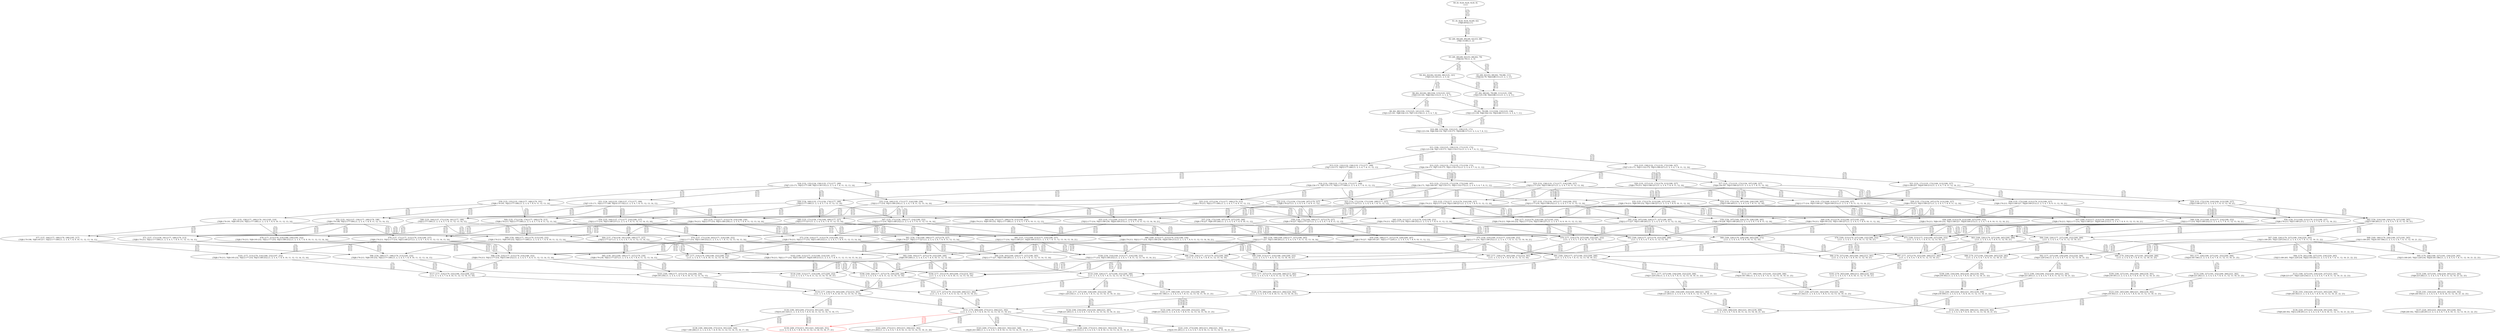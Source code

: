 digraph {
	S0[label="S0: [0, 0] [0, 0] [0, 0] [0, 0] \n{}{}"];
	S1[label="S1: [0, 0] [0, 0] [0, 0] [49, 62] \n{T0J0:49-62}{1}"];
	S2[label="S2: [49, 49] [49, 49] [49, 62] [53, 68] \n{T0J1:53-68}{1, 2}"];
	S3[label="S3: [49, 49] [49, 62] [53, 68] [62, 79] \n{T0J2:62-79}{1, 2, 3}"];
	S4[label="S4: [62, 62] [62, 62] [62, 68] [125, 141] \n{T0J3:125-141}{1, 2, 3, 4}"];
	S5[label="S5: [49, 62] [53, 68] [62, 79] [88, 111] \n{T0J2:62-79, T0J10:88-111}{1, 2, 3, 11}"];
	S6[label="S6: [62, 62] [62, 68] [104, 115] [125, 141] \n{T0J3:125-141, T0J6:104-115}{1, 2, 3, 4, 7}"];
	S7[label="S7: [62, 68] [62, 79] [88, 111] [125, 158] \n{T0J3:125-158, T0J10:88-111}{1, 2, 3, 4, 11}"];
	S8[label="S8: [62, 68] [104, 115] [125, 141] [135, 154] \n{T0J3:125-141, T0J6:104-115, T0J7:135-154}{1, 2, 3, 4, 7, 8}"];
	S9[label="S9: [62, 79] [88, 111] [104, 132] [125, 158] \n{T0J3:125-158, T0J6:104-132, T0J10:88-111}{1, 2, 3, 4, 7, 11}"];
	S10[label="S10: [88, 115] [104, 132] [125, 158] [135, 171] \n{T0J3:125-158, T0J6:104-132, T0J7:135-171, T0J10:88-117}{1, 2, 3, 4, 7, 8, 11}"];
	S11[label="S11: [104, 132] [125, 158] [132, 171] [135, 172] \n{T0J3:125-158, T0J7:135-171, T0J11:132-172}{1, 2, 3, 4, 7, 8, 11, 12}"];
	S12[label="S12: [125, 132] [132, 171] [135, 171] [156, 172] \n{T0J4:156-171, T0J7:135-171, T0J11:132-172}{1, 2, 3, 4, 5, 7, 8, 11, 12}"];
	S13[label="S13: [132, 132] [132, 158] [135, 171] [177, 189] \n{T0J7:135-171, T0J12:177-189}{1, 2, 3, 4, 7, 8, 11, 12, 13}"];
	S14[label="S14: [125, 158] [132, 171] [135, 172] [180, 227] \n{T0J7:135-171, T0J11:132-172, T0J15:180-227}{1, 2, 3, 4, 7, 8, 11, 12, 16}"];
	S15[label="S15: [132, 171] [135, 171] [156, 172] [169, 187] \n{T0J4:156-171, T0J5:169-187, T0J7:135-171, T0J11:132-172}{1, 2, 3, 4, 5, 6, 7, 8, 11, 12}"];
	S16[label="S16: [132, 158] [135, 171] [156, 171] [177, 189] \n{T0J4:156-171, T0J7:135-171, T0J12:177-189}{1, 2, 3, 4, 5, 7, 8, 11, 12, 13}"];
	S17[label="S17: [132, 171] [135, 172] [156, 197] [180, 227] \n{T0J4:156-197, T0J15:180-227}{1, 2, 3, 4, 5, 7, 8, 11, 12, 16}"];
	S18[label="S18: [132, 135] [134, 158] [135, 171] [177, 189] \n{T0J7:135-171, T0J12:177-189, T0J13:134-135}{1, 2, 3, 4, 7, 8, 11, 12, 13, 14}"];
	S19[label="S19: [132, 158] [135, 171] [177, 214] [180, 227] \n{T0J12:177-214, T0J15:180-227}{1, 2, 3, 4, 7, 8, 11, 12, 13, 16}"];
	S20[label="S20: [135, 157] [135, 172] [179, 213] [180, 227] \n{T0J8:179-213, T0J15:180-227}{1, 2, 3, 4, 7, 8, 9, 11, 12, 16}"];
	S21[label="S21: [132, 171] [135, 172] [169, 213] [180, 227] \n{T0J15:180-227, T0J20:169-213}{1, 2, 3, 4, 7, 8, 11, 12, 16, 21}"];
	S22[label="S22: [135, 171] [156, 172] [169, 187] [179, 227] \n{T0J8:179-227}{1, 2, 3, 4, 5, 6, 7, 8, 9, 11, 12}"];
	S23[label="S23: [135, 171] [156, 171] [169, 189] [177, 227] \n{T0J12:177-227}{1, 2, 3, 4, 5, 6, 7, 8, 11, 12, 13}"];
	S24[label="S24: [135, 172] [156, 197] [169, 226] [180, 265] \n{T0J15:180-265}{1, 2, 3, 4, 5, 6, 7, 8, 11, 12, 16}"];
	S25[label="S25: [135, 157] [156, 171] [177, 189] [179, 213] \n{T0J8:179-213, T0J12:177-189}{1, 2, 3, 4, 5, 7, 8, 9, 11, 12, 13}"];
	S26[label="S26: [134, 160] [135, 171] [156, 174] [177, 189] \n{T0J12:177-189}{1, 2, 3, 4, 5, 7, 8, 11, 12, 13, 14}"];
	S27[label="S27: [135, 172] [156, 197] [177, 214] [180, 252] \n{T0J12:177-214, T0J15:180-252}{1, 2, 3, 4, 5, 7, 8, 11, 12, 13, 16}"];
	S28[label="S28: [135, 172] [156, 197] [179, 213] [180, 227] \n{T0J8:179-213, T0J15:180-227}{1, 2, 3, 4, 5, 7, 8, 9, 11, 12, 16}"];
	S29[label="S29: [135, 172] [156, 210] [169, 213] [180, 227] \n{T0J15:180-227}{1, 2, 3, 4, 5, 7, 8, 11, 12, 16, 21}"];
	S30[label="S30: [135, 135] [135, 158] [177, 189] [179, 191] \n{T0J8:179-191, T0J12:177-189}{1, 2, 3, 4, 7, 8, 9, 11, 12, 13, 14}"];
	S31[label="S31: [134, 142] [135, 158] [137, 171] [177, 189] \n{T0J7:135-171, T0J12:177-189, T0J14:137-142}{1, 2, 3, 4, 7, 8, 11, 12, 13, 14, 15}"];
	S32[label="S32: [134, 160] [135, 171] [177, 214] [180, 230] \n{T0J12:177-214, T0J15:180-230}{1, 2, 3, 4, 7, 8, 11, 12, 13, 14, 16}"];
	S33[label="S33: [135, 172] [177, 213] [179, 214] [180, 227] \n{T0J8:179-213, T0J12:177-214, T0J15:180-227}{1, 2, 3, 4, 7, 8, 9, 11, 12, 13, 16}"];
	S34[label="S34: [135, 172] [169, 213] [177, 214] [180, 227] \n{T0J12:177-214, T0J15:180-227, T0J20:169-213}{1, 2, 3, 4, 7, 8, 11, 12, 13, 16, 21}"];
	S35[label="S35: [135, 172] [179, 213] [180, 227] [195, 232] \n{T0J8:179-213, T0J9:195-232, T0J15:180-227}{1, 2, 3, 4, 7, 8, 9, 10, 11, 12, 16}"];
	S36[label="S36: [135, 172] [169, 213] [179, 213] [180, 227] \n{T0J8:179-213, T0J15:180-227, T0J20:169-213}{1, 2, 3, 4, 7, 8, 9, 11, 12, 16, 21}"];
	S37[label="S37: [156, 172] [169, 187] [179, 227] [195, 246] \n{T0J8:179-227, T0J9:195-246}{1, 2, 3, 4, 5, 6, 7, 8, 9, 10, 11, 12}"];
	S38[label="S38: [156, 172] [169, 189] [177, 227] [179, 227] \n{T0J8:179-227, T0J12:177-227}{1, 2, 3, 4, 5, 6, 7, 8, 9, 11, 12, 13}"];
	S39[label="S39: [156, 197] [169, 226] [179, 228] [180, 265] \n{T0J8:179-228, T0J15:180-265}{1, 2, 3, 4, 5, 6, 7, 8, 9, 11, 12, 16}"];
	S40[label="S40: [135, 171] [156, 174] [169, 189] [177, 227] \n{T0J12:177-227}{1, 2, 3, 4, 5, 6, 7, 8, 11, 12, 13, 14}"];
	S41[label="S41: [156, 197] [169, 226] [177, 227] [180, 265] \n{T0J12:177-227, T0J15:180-265}{1, 2, 3, 4, 5, 6, 7, 8, 11, 12, 13, 16}"];
	S42[label="S42: [156, 210] [169, 226] [179, 227] [180, 265] \n{T0J15:180-265}{1, 2, 3, 4, 5, 6, 7, 8, 11, 12, 16, 21}"];
	S43[label="S43: [156, 171] [177, 189] [179, 213] [195, 232] \n{T0J8:179-213, T0J9:195-232, T0J12:177-189}{1, 2, 3, 4, 5, 7, 8, 9, 10, 11, 12, 13}"];
	S44[label="S44: [135, 171] [156, 174] [177, 189] [179, 213] \n{T0J8:179-213, T0J12:177-189}{1, 2, 3, 4, 5, 7, 8, 9, 11, 12, 13, 14}"];
	S45[label="S45: [156, 211] [177, 213] [179, 214] [180, 252] \n{T0J8:179-213, T0J12:177-214, T0J15:180-252}{1, 2, 3, 4, 5, 7, 8, 9, 11, 12, 13, 16}"];
	S46[label="S46: [135, 164] [137, 171] [156, 181] [177, 189] \n{T0J12:177-189}{1, 2, 3, 4, 5, 7, 8, 11, 12, 13, 14, 15}"];
	S47[label="S47: [135, 171] [156, 199] [177, 214] [180, 252] \n{T0J12:177-214, T0J15:180-252}{1, 2, 3, 4, 5, 7, 8, 11, 12, 13, 14, 16}"];
	S48[label="S48: [156, 211] [169, 213] [177, 214] [180, 252] \n{T0J12:177-214, T0J15:180-252}{1, 2, 3, 4, 5, 7, 8, 11, 12, 13, 16, 21}"];
	S49[label="S49: [156, 211] [179, 213] [180, 227] [195, 232] \n{T0J8:179-213, T0J9:195-232, T0J15:180-227}{1, 2, 3, 4, 5, 7, 8, 9, 10, 11, 12, 16}"];
	S50[label="S50: [156, 211] [169, 213] [179, 213] [180, 227] \n{T0J8:179-213, T0J15:180-227}{1, 2, 3, 4, 5, 7, 8, 9, 11, 12, 16, 21}"];
	S51[label="S51: [135, 158] [177, 189] [179, 191] [195, 210] \n{T0J8:179-191, T0J9:195-210, T0J12:177-189}{1, 2, 3, 4, 7, 8, 9, 10, 11, 12, 13, 14}"];
	S52[label="S52: [135, 142] [137, 158] [177, 189] [179, 198] \n{T0J8:179-198, T0J12:177-189}{1, 2, 3, 4, 7, 8, 9, 11, 12, 13, 14, 15}"];
	S53[label="S53: [135, 171] [177, 213] [179, 214] [180, 230] \n{T0J8:179-213, T0J12:177-214, T0J15:180-230}{1, 2, 3, 4, 7, 8, 9, 11, 12, 13, 14, 16}"];
	S54[label="S54: [135, 164] [137, 171] [177, 214] [180, 237] \n{T0J12:177-214, T0J15:180-237}{1, 2, 3, 4, 7, 8, 11, 12, 13, 14, 15, 16}"];
	S55[label="S55: [135, 171] [169, 213] [177, 214] [180, 230] \n{T0J12:177-214, T0J15:180-230, T0J20:169-213}{1, 2, 3, 4, 7, 8, 11, 12, 13, 14, 16, 21}"];
	S56[label="S56: [177, 213] [179, 214] [180, 227] [195, 232] \n{T0J8:179-213, T0J9:195-232, T0J12:177-214, T0J15:180-227}{1, 2, 3, 4, 7, 8, 9, 10, 11, 12, 13, 16}"];
	S57[label="S57: [169, 213] [177, 213] [179, 214] [180, 227] \n{T0J8:179-213, T0J12:177-214, T0J15:180-227, T0J20:169-213}{1, 2, 3, 4, 7, 8, 9, 11, 12, 13, 16, 21}"];
	S58[label="S58: [169, 213] [179, 213] [180, 227] [195, 232] \n{T0J8:179-213, T0J9:195-232, T0J15:180-227, T0J20:169-213}{1, 2, 3, 4, 7, 8, 9, 10, 11, 12, 16, 21}"];
	S59[label="S59: [169, 189] [177, 227] [179, 229] [200, 247] \n{T0J8:179-227, T0J9:195-247, T0J12:177-229}{1, 2, 3, 4, 5, 6, 7, 8, 9, 10, 11, 12, 13}"];
	S60[label="S60: [169, 226] [179, 228] [180, 265] [200, 272] \n{}{1, 2, 3, 4, 5, 6, 7, 8, 9, 10, 11, 12, 16}"];
	S61[label="S61: [156, 174] [169, 189] [177, 227] [179, 227] \n{T0J8:179-227, T0J12:177-227}{1, 2, 3, 4, 5, 6, 7, 8, 9, 11, 12, 13, 14}"];
	S62[label="S62: [169, 226] [177, 227] [179, 253] [200, 266] \n{}{1, 2, 3, 4, 5, 6, 7, 8, 9, 11, 12, 13, 16}"];
	S63[label="S63: [169, 226] [179, 227] [180, 265] [200, 266] \n{}{1, 2, 3, 4, 5, 6, 7, 8, 9, 11, 12, 16, 21}"];
	S64[label="S64: [137, 174] [156, 181] [169, 189] [177, 227] \n{T0J12:177-227}{1, 2, 3, 4, 5, 6, 7, 8, 11, 12, 13, 14, 15}"];
	S65[label="S65: [156, 199] [169, 226] [177, 227] [180, 265] \n{T0J12:177-227, T0J15:180-265}{1, 2, 3, 4, 5, 6, 7, 8, 11, 12, 13, 14, 16}"];
	S66[label="S66: [169, 226] [177, 227] [180, 252] [200, 266] \n{}{1, 2, 3, 4, 5, 6, 7, 8, 11, 12, 13, 16, 21}"];
	S67[label="S67: [169, 226] [179, 227] [180, 234] [220, 265] \n{T0J15:180-265, T0J21:220-234}{1, 2, 3, 4, 5, 6, 7, 8, 11, 12, 16, 21, 22}"];
	S68[label="S68: [169, 186] [179, 226] [180, 227] [181, 265] \n{T0J15:180-265, T0J24:181-186}{1, 2, 3, 4, 5, 6, 7, 8, 11, 12, 16, 21, 25}"];
	S69[label="S69: [156, 189] [177, 191] [179, 213] [195, 232] \n{T0J8:179-213, T0J9:195-232, T0J12:177-189}{1, 2, 3, 4, 5, 7, 8, 9, 10, 11, 12, 13, 14}"];
	S70[label="S70: [177, 214] [179, 227] [180, 232] [201, 252] \n{}{1, 2, 3, 4, 5, 7, 8, 9, 10, 11, 12, 13, 16}"];
	S71[label="S71: [137, 171] [156, 181] [177, 189] [179, 213] \n{T0J8:179-213, T0J12:177-189}{1, 2, 3, 4, 5, 7, 8, 9, 11, 12, 13, 14, 15}"];
	S72[label="S72: [156, 210] [177, 213] [179, 214] [180, 252] \n{T0J8:179-213, T0J12:177-214, T0J15:180-252}{1, 2, 3, 4, 5, 7, 8, 9, 11, 12, 13, 14, 16}"];
	S73[label="S73: [169, 213] [177, 214] [180, 227] [200, 252] \n{}{1, 2, 3, 4, 5, 7, 8, 9, 11, 12, 13, 16, 21}"];
	S74[label="S74: [137, 171] [156, 203] [177, 214] [180, 252] \n{T0J12:177-214, T0J15:180-252}{1, 2, 3, 4, 5, 7, 8, 11, 12, 13, 14, 15, 16}"];
	S75[label="S75: [156, 210] [169, 213] [177, 214] [180, 252] \n{T0J12:177-214, T0J15:180-252}{1, 2, 3, 4, 5, 7, 8, 11, 12, 13, 14, 16, 21}"];
	S76[label="S76: [169, 213] [179, 227] [180, 232] [200, 252] \n{}{1, 2, 3, 4, 5, 7, 8, 9, 10, 11, 12, 16, 21}"];
	S77[label="S77: [137, 164] [177, 189] [179, 198] [195, 217] \n{T0J8:179-198, T0J9:195-217, T0J12:177-189}{1, 2, 3, 4, 7, 8, 9, 10, 11, 12, 13, 14, 15}"];
	S78[label="S78: [177, 213] [179, 214] [180, 230] [195, 252] \n{T0J8:179-213, T0J9:195-232, T0J12:177-214, T0J15:180-252}{1, 2, 3, 4, 7, 8, 9, 10, 11, 12, 13, 14, 16}"];
	S79[label="S79: [137, 171] [177, 213] [179, 214] [180, 237] \n{T0J8:179-213, T0J12:177-214, T0J15:180-237}{1, 2, 3, 4, 7, 8, 9, 11, 12, 13, 14, 15, 16}"];
	S80[label="S80: [169, 213] [177, 213] [179, 214] [180, 230] \n{T0J8:179-213, T0J12:177-214, T0J15:180-230, T0J20:169-213}{1, 2, 3, 4, 7, 8, 9, 11, 12, 13, 14, 16, 21}"];
	S81[label="S81: [137, 171] [169, 213] [177, 214] [180, 237] \n{T0J12:177-214, T0J15:180-237, T0J20:169-213}{1, 2, 3, 4, 7, 8, 11, 12, 13, 14, 15, 16, 21}"];
	S82[label="S82: [169, 192] [177, 227] [179, 232] [200, 249] \n{T0J9:195-249}{1, 2, 3, 4, 5, 6, 7, 8, 9, 10, 11, 12, 13, 14}"];
	S83[label="S83: [177, 228] [179, 265] [200, 272] [214, 301] \n{}{1, 2, 3, 4, 5, 6, 7, 8, 9, 10, 11, 12, 13, 16}"];
	S84[label="S84: [179, 227] [180, 265] [200, 266] [213, 301] \n{}{1, 2, 3, 4, 5, 6, 7, 8, 9, 10, 11, 12, 16, 21}"];
	S85[label="S85: [156, 181] [169, 189] [177, 227] [179, 230] \n{T0J8:179-230, T0J12:177-227}{1, 2, 3, 4, 5, 6, 7, 8, 9, 11, 12, 13, 14, 15}"];
	S86[label="S86: [169, 226] [177, 227] [179, 255] [200, 266] \n{}{1, 2, 3, 4, 5, 6, 7, 8, 9, 11, 12, 13, 14, 16}"];
	S87[label="S87: [177, 227] [179, 252] [200, 266] [213, 282] \n{}{1, 2, 3, 4, 5, 6, 7, 8, 9, 11, 12, 13, 16, 21}"];
	S88[label="S88: [179, 227] [180, 234] [200, 265] [220, 282] \n{}{1, 2, 3, 4, 5, 6, 7, 8, 9, 11, 12, 16, 21, 22}"];
	S89[label="S89: [179, 226] [180, 227] [181, 265] [200, 266] \n{}{1, 2, 3, 4, 5, 6, 7, 8, 9, 11, 12, 16, 21, 25}"];
	S90[label="S90: [156, 203] [169, 226] [177, 227] [180, 265] \n{T0J12:177-227, T0J15:180-265}{1, 2, 3, 4, 5, 6, 7, 8, 11, 12, 13, 14, 15, 16}"];
	S91[label="S91: [169, 226] [177, 227] [180, 252] [200, 266] \n{}{1, 2, 3, 4, 5, 6, 7, 8, 11, 12, 13, 14, 16, 21}"];
	S92[label="S92: [177, 227] [180, 234] [200, 252] [220, 266] \n{T0J21:220-234}{1, 2, 3, 4, 5, 6, 7, 8, 11, 12, 13, 16, 21, 22}"];
	S93[label="S93: [177, 226] [180, 227] [181, 252] [200, 266] \n{T0J24:181-186}{1, 2, 3, 4, 5, 6, 7, 8, 11, 12, 13, 16, 21, 25}"];
	S94[label="S94: [179, 201] [180, 227] [193, 234] [220, 265] \n{T0J15:180-265, T0J21:220-234, T0J22:193-201}{1, 2, 3, 4, 5, 6, 7, 8, 11, 12, 16, 21, 22, 23}"];
	S95[label="S95: [179, 226] [180, 227] [181, 234] [220, 265] \n{T0J15:180-265, T0J21:220-234, T0J24:181-186}{1, 2, 3, 4, 5, 6, 7, 8, 11, 12, 16, 21, 22, 25}"];
	S96[label="S96: [156, 189] [177, 198] [179, 213] [195, 232] \n{T0J8:179-213, T0J9:195-232, T0J12:177-189}{1, 2, 3, 4, 5, 7, 8, 9, 10, 11, 12, 13, 14, 15}"];
	S97[label="S97: [177, 214] [179, 230] [180, 252] [208, 252] \n{}{1, 2, 3, 4, 5, 7, 8, 9, 10, 11, 12, 13, 14, 16}"];
	S98[label="S98: [156, 210] [177, 213] [179, 214] [180, 252] \n{T0J8:179-213, T0J12:177-214, T0J15:180-252}{1, 2, 3, 4, 5, 7, 8, 9, 11, 12, 13, 14, 15, 16}"];
	S99[label="S99: [169, 213] [177, 214] [180, 230] [200, 252] \n{}{1, 2, 3, 4, 5, 7, 8, 9, 11, 12, 13, 14, 16, 21}"];
	S100[label="S100: [156, 210] [169, 213] [177, 214] [180, 252] \n{T0J12:177-214, T0J15:180-252}{1, 2, 3, 4, 5, 7, 8, 11, 12, 13, 14, 15, 16, 21}"];
	S101[label="S101: [177, 213] [179, 214] [180, 232] [197, 252] \n{T0J8:179-213, T0J9:195-232, T0J12:177-214, T0J15:180-252}{1, 2, 3, 4, 7, 8, 9, 10, 11, 12, 13, 14, 15, 16}"];
	S102[label="S102: [169, 213] [177, 213] [180, 214] [181, 237] \n{T0J8:179-213, T0J12:177-214, T0J15:180-237, T0J20:169-213}{1, 2, 3, 4, 7, 8, 9, 11, 12, 13, 14, 15, 16, 21}"];
	S103[label="S103: [169, 199] [177, 227] [179, 232] [200, 256] \n{T0J9:195-256}{1, 2, 3, 4, 5, 6, 7, 8, 9, 10, 11, 12, 13, 14, 15}"];
	S104[label="S104: [177, 231] [179, 265] [200, 272] [214, 301] \n{}{1, 2, 3, 4, 5, 6, 7, 8, 9, 10, 11, 12, 13, 14, 16}"];
	S105[label="S105: [179, 265] [200, 266] [213, 284] [224, 302] \n{}{1, 2, 3, 4, 5, 6, 7, 8, 9, 10, 11, 12, 13, 16, 21}"];
	S106[label="S106: [169, 226] [177, 227] [179, 259] [200, 266] \n{}{1, 2, 3, 4, 5, 6, 7, 8, 9, 11, 12, 13, 14, 15, 16}"];
	S107[label="S107: [177, 227] [179, 252] [200, 266] [213, 282] \n{}{1, 2, 3, 4, 5, 6, 7, 8, 9, 11, 12, 13, 14, 16, 21}"];
	S108[label="S108: [180, 234] [200, 265] [220, 282] [239, 302] \n{T0J9:239-302}{1, 2, 3, 4, 5, 6, 7, 8, 9, 10, 11, 12, 16, 21, 22}"];
	S109[label="S109: [180, 227] [181, 265] [200, 266] [239, 301] \n{T0J9:239-301}{1, 2, 3, 4, 5, 6, 7, 8, 9, 10, 11, 12, 16, 21, 25}"];
	S110[label="S110: [169, 226] [177, 227] [180, 252] [200, 266] \n{}{1, 2, 3, 4, 5, 6, 7, 8, 11, 12, 13, 14, 15, 16, 21}"];
	S111[label="S111: [177, 227] [180, 234] [200, 252] [220, 266] \n{T0J21:220-234}{1, 2, 3, 4, 5, 6, 7, 8, 11, 12, 13, 14, 16, 21, 22}"];
	S112[label="S112: [177, 186] [180, 227] [181, 252] [200, 266] \n{T0J24:181-186}{1, 2, 3, 4, 5, 6, 7, 8, 11, 12, 13, 14, 16, 21, 25}"];
	S113[label="S113: [180, 234] [200, 252] [220, 266] [221, 283] \n{T0J8:221-283}{1, 2, 3, 4, 5, 6, 7, 8, 9, 11, 12, 13, 16, 21, 22}"];
	S114[label="S114: [180, 227] [181, 252] [200, 266] [221, 282] \n{T0J8:221-282}{1, 2, 3, 4, 5, 6, 7, 8, 9, 11, 12, 13, 16, 21, 25}"];
	S115[label="S115: [180, 227] [193, 234] [220, 257] [223, 265] \n{T0J8:223-257, T0J21:220-234}{1, 2, 3, 4, 5, 6, 7, 8, 9, 11, 12, 16, 21, 22, 23}"];
	S116[label="S116: [180, 227] [181, 234] [220, 265] [223, 282] \n{T0J8:223-282}{1, 2, 3, 4, 5, 6, 7, 8, 9, 11, 12, 16, 21, 22, 25}"];
	S117[label="S117: [177, 214] [179, 232] [180, 252] [208, 252] \n{}{1, 2, 3, 4, 5, 7, 8, 9, 10, 11, 12, 13, 14, 15, 16}"];
	S118[label="S118: [169, 213] [177, 214] [180, 237] [200, 252] \n{}{1, 2, 3, 4, 5, 7, 8, 9, 11, 12, 13, 14, 15, 16, 21}"];
	S119[label="S119: [177, 238] [179, 265] [200, 272] [214, 301] \n{}{1, 2, 3, 4, 5, 6, 7, 8, 9, 10, 11, 12, 13, 14, 15, 16}"];
	S120[label="S120: [179, 266] [200, 268] [213, 284] [224, 302] \n{}{1, 2, 3, 4, 5, 6, 7, 8, 9, 10, 11, 12, 13, 14, 16, 21}"];
	S121[label="S121: [177, 227] [179, 252] [200, 266] [213, 282] \n{}{1, 2, 3, 4, 5, 6, 7, 8, 9, 11, 12, 13, 14, 15, 16, 21}"];
	S122[label="S122: [200, 265] [220, 282] [221, 291] [239, 309] \n{T0J9:239-309}{1, 2, 3, 4, 5, 6, 7, 8, 9, 10, 11, 12, 13, 16, 21, 22}"];
	S123[label="S123: [181, 265] [200, 266] [221, 284] [239, 302] \n{T0J9:239-302}{1, 2, 3, 4, 5, 6, 7, 8, 9, 10, 11, 12, 13, 16, 21, 25}"];
	S124[label="S124: [177, 227] [180, 234] [200, 252] [220, 266] \n{T0J21:220-234}{1, 2, 3, 4, 5, 6, 7, 8, 11, 12, 13, 14, 15, 16, 21, 22}"];
	S125[label="S125: [177, 186] [180, 227] [181, 252] [200, 266] \n{T0J24:181-186}{1, 2, 3, 4, 5, 6, 7, 8, 11, 12, 13, 14, 15, 16, 21, 25}"];
	S126[label="S126: [180, 234] [200, 252] [220, 266] [221, 283] \n{T0J8:221-283}{1, 2, 3, 4, 5, 6, 7, 8, 9, 11, 12, 13, 14, 16, 21, 22}"];
	S127[label="S127: [180, 227] [181, 242] [200, 252] [221, 266] \n{T0J8:221-242}{1, 2, 3, 4, 5, 6, 7, 8, 9, 11, 12, 13, 14, 16, 21, 25}"];
	S128[label="S128: [193, 234] [220, 257] [223, 265] [240, 302] \n{T0J9:240-302}{1, 2, 3, 4, 5, 6, 7, 8, 9, 10, 11, 12, 16, 21, 22, 23}"];
	S129[label="S129: [181, 234] [220, 265] [223, 282] [240, 302] \n{T0J9:240-302}{1, 2, 3, 4, 5, 6, 7, 8, 9, 10, 11, 12, 16, 21, 22, 25}"];
	S130[label="S130: [180, 265] [200, 272] [214, 301] [245, 320] \n{T0J16:245-320}{1, 2, 3, 4, 5, 6, 7, 8, 9, 10, 11, 12, 13, 14, 15, 16, 17}"];
	S131[label="S131: [179, 268] [200, 273] [213, 294] [221, 302] \n{}{1, 2, 3, 4, 5, 6, 7, 8, 9, 10, 11, 12, 13, 14, 15, 16, 21}"];
	S132[label="S132: [200, 268] [220, 282] [221, 291] [239, 309] \n{}{1, 2, 3, 4, 5, 6, 7, 8, 9, 10, 11, 12, 13, 14, 16, 21, 22}"];
	S133[label="S133: [181, 266] [200, 268] [221, 284] [239, 302] \n{}{1, 2, 3, 4, 5, 6, 7, 8, 9, 10, 11, 12, 13, 14, 16, 21, 25}"];
	S134[label="S134: [180, 234] [200, 252] [220, 266] [221, 283] \n{T0J8:221-283}{1, 2, 3, 4, 5, 6, 7, 8, 9, 11, 12, 13, 14, 15, 16, 21, 22}"];
	S135[label="S135: [180, 227] [181, 242] [200, 252] [221, 266] \n{T0J8:221-242}{1, 2, 3, 4, 5, 6, 7, 8, 9, 11, 12, 13, 14, 15, 16, 21, 25}"];
	S136[label="S136: [220, 257] [223, 265] [238, 291] [240, 302] \n{T0J9:240-302, T0J12:238-291}{1, 2, 3, 4, 5, 6, 7, 8, 9, 10, 11, 12, 13, 16, 21, 22, 23}"];
	S137[label="S137: [220, 265] [223, 282] [226, 291] [240, 302] \n{T0J9:240-302, T0J12:226-291}{1, 2, 3, 4, 5, 6, 7, 8, 9, 10, 11, 12, 13, 16, 21, 22, 25}"];
	S138[label="S138: [180, 266] [200, 272] [214, 301] [245, 320] \n{T0J17:180-266}{1, 2, 3, 4, 5, 6, 7, 8, 9, 10, 11, 12, 13, 14, 15, 16, 17, 18}"];
	S139[label="S139: [200, 273] [213, 301] [221, 320] [245, 351] \n{}{1, 2, 3, 4, 5, 6, 7, 8, 9, 10, 11, 12, 13, 14, 15, 16, 17, 21}"];
	S140[label="S140: [200, 273] [213, 294] [221, 302] [230, 333] \n{T0J21:230-333}{1, 2, 3, 4, 5, 6, 7, 8, 9, 10, 11, 12, 13, 14, 15, 16, 21, 22}"];
	S141[label="S141: [191, 273] [200, 285] [213, 294] [221, 302] \n{T0J24:191-285}{1, 2, 3, 4, 5, 6, 7, 8, 9, 10, 11, 12, 13, 14, 15, 16, 21, 25}"];
	S142[label="S142: [200, 273] [213, 293] [215, 294] [221, 302] \n{T0J25:215-293}{1, 2, 3, 4, 5, 6, 7, 8, 9, 10, 11, 12, 13, 14, 15, 16, 21, 26}"];
	S143[label="S143: [200, 273] [213, 294] [221, 302] [243, 348] \n{T0J26:243-348}{1, 2, 3, 4, 5, 6, 7, 8, 9, 10, 11, 12, 13, 14, 15, 16, 21, 27}"];
	S0 -> S1[label="T0 J0\nDL=350\nES=0\nLS=0\nEF=49\nLF=62",fontsize=8];
	S1 -> S2[label="T0 J1\nDL=350\nES=49\nLS=62\nEF=53\nLF=68",fontsize=8];
	S2 -> S3[label="T0 J2\nDL=350\nES=49\nLS=62\nEF=62\nLF=79",fontsize=8];
	S3 -> S4[label="T0 J3\nDL=350\nES=62\nLS=62\nEF=125\nLF=141",fontsize=8];
	S3 -> S5[label="T0 J10\nDL=350\nES=49\nLS=62\nEF=88\nLF=111",fontsize=8];
	S4 -> S6[label="T0 J6\nDL=350\nES=62\nLS=62\nEF=104\nLF=115",fontsize=8];
	S4 -> S7[label="T0 J10\nDL=350\nES=62\nLS=62\nEF=101\nLF=111",fontsize=8];
	S5 -> S7[label="T0 J3\nDL=350\nES=62\nLS=79\nEF=125\nLF=158",fontsize=8];
	S6 -> S8[label="T0 J7\nDL=350\nES=62\nLS=62\nEF=135\nLF=154",fontsize=8];
	S6 -> S9[label="T0 J10\nDL=350\nES=62\nLS=62\nEF=101\nLF=111",fontsize=8];
	S7 -> S9[label="T0 J6\nDL=350\nES=62\nLS=79\nEF=104\nLF=132",fontsize=8];
	S8 -> S10[label="T0 J10\nDL=350\nES=62\nLS=68\nEF=101\nLF=117",fontsize=8];
	S9 -> S10[label="T0 J7\nDL=350\nES=62\nLS=79\nEF=135\nLF=171",fontsize=8];
	S10 -> S11[label="T0 J11\nDL=350\nES=88\nLS=117\nEF=132\nLF=172",fontsize=8];
	S11 -> S12[label="T0 J4\nDL=350\nES=125\nLS=132\nEF=156\nLF=171",fontsize=8];
	S11 -> S13[label="T0 J12\nDL=350\nES=132\nLS=132\nEF=177\nLF=189",fontsize=8];
	S11 -> S14[label="T0 J15\nDL=350\nES=104\nLS=132\nEF=180\nLF=227",fontsize=8];
	S12 -> S15[label="T0 J5\nDL=350\nES=125\nLS=132\nEF=169\nLF=187",fontsize=8];
	S12 -> S16[label="T0 J12\nDL=350\nES=132\nLS=132\nEF=177\nLF=189",fontsize=8];
	S12 -> S17[label="T0 J15\nDL=350\nES=125\nLS=132\nEF=201\nLF=227",fontsize=8];
	S13 -> S16[label="T0 J4\nDL=350\nES=132\nLS=132\nEF=163\nLF=171",fontsize=8];
	S13 -> S18[label="T0 J13\nDL=350\nES=132\nLS=132\nEF=134\nLF=135",fontsize=8];
	S13 -> S19[label="T0 J15\nDL=350\nES=132\nLS=132\nEF=208\nLF=227",fontsize=8];
	S14 -> S17[label="T0 J4\nDL=350\nES=125\nLS=158\nEF=156\nLF=197",fontsize=8];
	S14 -> S20[label="T0 J8\nDL=350\nES=135\nLS=157\nEF=179\nLF=213",fontsize=8];
	S14 -> S19[label="T0 J12\nDL=350\nES=132\nLS=157\nEF=177\nLF=214",fontsize=8];
	S14 -> S21[label="T0 J20\nDL=350\nES=125\nLS=157\nEF=169\nLF=213",fontsize=8];
	S15 -> S22[label="T0 J8\nDL=350\nES=135\nLS=171\nEF=179\nLF=227",fontsize=8];
	S15 -> S23[label="T0 J12\nDL=350\nES=132\nLS=170\nEF=177\nLF=227",fontsize=8];
	S15 -> S24[label="T0 J15\nDL=350\nES=132\nLS=170\nEF=208\nLF=265",fontsize=8];
	S16 -> S23[label="T0 J5\nDL=350\nES=132\nLS=158\nEF=176\nLF=213",fontsize=8];
	S16 -> S25[label="T0 J8\nDL=350\nES=135\nLS=157\nEF=179\nLF=213",fontsize=8];
	S16 -> S26[label="T0 J13\nDL=350\nES=132\nLS=157\nEF=134\nLF=160",fontsize=8];
	S16 -> S27[label="T0 J15\nDL=350\nES=132\nLS=157\nEF=208\nLF=252",fontsize=8];
	S17 -> S24[label="T0 J5\nDL=350\nES=132\nLS=171\nEF=176\nLF=226",fontsize=8];
	S17 -> S28[label="T0 J8\nDL=350\nES=135\nLS=157\nEF=179\nLF=213",fontsize=8];
	S17 -> S27[label="T0 J12\nDL=350\nES=132\nLS=157\nEF=177\nLF=214",fontsize=8];
	S17 -> S29[label="T0 J20\nDL=350\nES=132\nLS=157\nEF=176\nLF=213",fontsize=8];
	S18 -> S26[label="T0 J4\nDL=350\nES=132\nLS=135\nEF=163\nLF=174",fontsize=8];
	S18 -> S30[label="T0 J8\nDL=350\nES=135\nLS=135\nEF=179\nLF=191",fontsize=8];
	S18 -> S31[label="T0 J14\nDL=350\nES=132\nLS=135\nEF=137\nLF=142",fontsize=8];
	S18 -> S32[label="T0 J15\nDL=350\nES=132\nLS=135\nEF=208\nLF=230",fontsize=8];
	S19 -> S27[label="T0 J4\nDL=350\nES=132\nLS=158\nEF=163\nLF=197",fontsize=8];
	S19 -> S33[label="T0 J8\nDL=350\nES=135\nLS=157\nEF=179\nLF=213",fontsize=8];
	S19 -> S32[label="T0 J13\nDL=350\nES=132\nLS=157\nEF=134\nLF=160",fontsize=8];
	S19 -> S34[label="T0 J20\nDL=350\nES=132\nLS=157\nEF=176\nLF=213",fontsize=8];
	S20 -> S28[label="T0 J4\nDL=350\nES=135\nLS=157\nEF=166\nLF=196",fontsize=8];
	S20 -> S35[label="T0 J9\nDL=350\nES=135\nLS=157\nEF=195\nLF=232",fontsize=8];
	S20 -> S33[label="T0 J12\nDL=350\nES=135\nLS=157\nEF=180\nLF=214",fontsize=8];
	S20 -> S36[label="T0 J20\nDL=350\nES=135\nLS=157\nEF=179\nLF=213",fontsize=8];
	S21 -> S29[label="T0 J4\nDL=350\nES=132\nLS=171\nEF=163\nLF=210",fontsize=8];
	S21 -> S36[label="T0 J8\nDL=350\nES=135\nLS=157\nEF=179\nLF=213",fontsize=8];
	S21 -> S34[label="T0 J12\nDL=350\nES=132\nLS=157\nEF=177\nLF=214",fontsize=8];
	S22 -> S37[label="T0 J9\nDL=350\nES=135\nLS=171\nEF=195\nLF=246",fontsize=8];
	S22 -> S38[label="T0 J12\nDL=350\nES=135\nLS=170\nEF=180\nLF=227",fontsize=8];
	S22 -> S39[label="T0 J15\nDL=350\nES=135\nLS=170\nEF=211\nLF=265",fontsize=8];
	S23 -> S38[label="T0 J8\nDL=350\nES=135\nLS=171\nEF=179\nLF=227",fontsize=8];
	S23 -> S40[label="T0 J13\nDL=350\nES=135\nLS=170\nEF=137\nLF=173",fontsize=8];
	S23 -> S41[label="T0 J15\nDL=350\nES=135\nLS=170\nEF=211\nLF=265",fontsize=8];
	S24 -> S39[label="T0 J8\nDL=350\nES=135\nLS=172\nEF=179\nLF=228",fontsize=8];
	S24 -> S41[label="T0 J12\nDL=350\nES=135\nLS=170\nEF=180\nLF=227",fontsize=8];
	S24 -> S42[label="T0 J20\nDL=350\nES=135\nLS=170\nEF=179\nLF=226",fontsize=8];
	S25 -> S38[label="T0 J5\nDL=350\nES=135\nLS=157\nEF=179\nLF=212",fontsize=8];
	S25 -> S43[label="T0 J9\nDL=350\nES=135\nLS=157\nEF=195\nLF=232",fontsize=8];
	S25 -> S44[label="T0 J13\nDL=350\nES=135\nLS=157\nEF=137\nLF=160",fontsize=8];
	S25 -> S45[label="T0 J15\nDL=350\nES=135\nLS=157\nEF=211\nLF=252",fontsize=8];
	S26 -> S40[label="T0 J5\nDL=350\nES=134\nLS=160\nEF=178\nLF=215",fontsize=8];
	S26 -> S44[label="T0 J8\nDL=350\nES=135\nLS=157\nEF=179\nLF=213",fontsize=8];
	S26 -> S46[label="T0 J14\nDL=350\nES=134\nLS=157\nEF=139\nLF=164",fontsize=8];
	S26 -> S47[label="T0 J15\nDL=350\nES=134\nLS=157\nEF=210\nLF=252",fontsize=8];
	S27 -> S41[label="T0 J5\nDL=350\nES=135\nLS=172\nEF=179\nLF=227",fontsize=8];
	S27 -> S45[label="T0 J8\nDL=350\nES=135\nLS=157\nEF=179\nLF=213",fontsize=8];
	S27 -> S47[label="T0 J13\nDL=350\nES=135\nLS=157\nEF=137\nLF=160",fontsize=8];
	S27 -> S48[label="T0 J20\nDL=350\nES=135\nLS=157\nEF=179\nLF=213",fontsize=8];
	S28 -> S39[label="T0 J5\nDL=350\nES=135\nLS=172\nEF=179\nLF=227",fontsize=8];
	S28 -> S49[label="T0 J9\nDL=350\nES=135\nLS=157\nEF=195\nLF=232",fontsize=8];
	S28 -> S45[label="T0 J12\nDL=350\nES=135\nLS=157\nEF=180\nLF=214",fontsize=8];
	S28 -> S50[label="T0 J20\nDL=350\nES=135\nLS=157\nEF=179\nLF=213",fontsize=8];
	S29 -> S42[label="T0 J5\nDL=350\nES=135\nLS=172\nEF=179\nLF=227",fontsize=8];
	S29 -> S50[label="T0 J8\nDL=350\nES=135\nLS=157\nEF=179\nLF=213",fontsize=8];
	S29 -> S48[label="T0 J12\nDL=350\nES=135\nLS=157\nEF=180\nLF=214",fontsize=8];
	S30 -> S44[label="T0 J4\nDL=350\nES=135\nLS=135\nEF=166\nLF=174",fontsize=8];
	S30 -> S51[label="T0 J9\nDL=350\nES=135\nLS=135\nEF=195\nLF=210",fontsize=8];
	S30 -> S52[label="T0 J14\nDL=350\nES=135\nLS=135\nEF=140\nLF=142",fontsize=8];
	S30 -> S53[label="T0 J15\nDL=350\nES=135\nLS=135\nEF=211\nLF=230",fontsize=8];
	S31 -> S46[label="T0 J4\nDL=350\nES=134\nLS=142\nEF=165\nLF=181",fontsize=8];
	S31 -> S52[label="T0 J8\nDL=350\nES=135\nLS=142\nEF=179\nLF=198",fontsize=8];
	S31 -> S54[label="T0 J15\nDL=350\nES=134\nLS=142\nEF=210\nLF=237",fontsize=8];
	S32 -> S47[label="T0 J4\nDL=350\nES=134\nLS=160\nEF=165\nLF=199",fontsize=8];
	S32 -> S53[label="T0 J8\nDL=350\nES=135\nLS=157\nEF=179\nLF=213",fontsize=8];
	S32 -> S54[label="T0 J14\nDL=350\nES=134\nLS=157\nEF=139\nLF=164",fontsize=8];
	S32 -> S55[label="T0 J20\nDL=350\nES=134\nLS=157\nEF=178\nLF=213",fontsize=8];
	S33 -> S45[label="T0 J4\nDL=350\nES=135\nLS=172\nEF=166\nLF=211",fontsize=8];
	S33 -> S56[label="T0 J9\nDL=350\nES=135\nLS=157\nEF=195\nLF=232",fontsize=8];
	S33 -> S53[label="T0 J13\nDL=350\nES=135\nLS=157\nEF=137\nLF=160",fontsize=8];
	S33 -> S57[label="T0 J20\nDL=350\nES=135\nLS=157\nEF=179\nLF=213",fontsize=8];
	S34 -> S48[label="T0 J4\nDL=350\nES=135\nLS=172\nEF=166\nLF=211",fontsize=8];
	S34 -> S57[label="T0 J8\nDL=350\nES=135\nLS=157\nEF=179\nLF=213",fontsize=8];
	S34 -> S55[label="T0 J13\nDL=350\nES=135\nLS=157\nEF=137\nLF=160",fontsize=8];
	S35 -> S49[label="T0 J4\nDL=350\nES=135\nLS=172\nEF=166\nLF=211",fontsize=8];
	S35 -> S56[label="T0 J12\nDL=350\nES=135\nLS=157\nEF=180\nLF=214",fontsize=8];
	S35 -> S58[label="T0 J20\nDL=350\nES=135\nLS=157\nEF=179\nLF=213",fontsize=8];
	S36 -> S50[label="T0 J4\nDL=350\nES=135\nLS=172\nEF=166\nLF=211",fontsize=8];
	S36 -> S58[label="T0 J9\nDL=350\nES=135\nLS=157\nEF=195\nLF=232",fontsize=8];
	S36 -> S57[label="T0 J12\nDL=350\nES=135\nLS=157\nEF=180\nLF=214",fontsize=8];
	S37 -> S59[label="T0 J12\nDL=350\nES=156\nLS=172\nEF=201\nLF=229",fontsize=8];
	S37 -> S60[label="T0 J15\nDL=350\nES=156\nLS=171\nEF=232\nLF=266",fontsize=8];
	S38 -> S59[label="T0 J9\nDL=350\nES=156\nLS=172\nEF=216\nLF=247",fontsize=8];
	S38 -> S61[label="T0 J13\nDL=350\nES=156\nLS=170\nEF=158\nLF=173",fontsize=8];
	S38 -> S62[label="T0 J15\nDL=350\nES=156\nLS=170\nEF=232\nLF=265",fontsize=8];
	S39 -> S60[label="T0 J9\nDL=350\nES=156\nLS=197\nEF=216\nLF=272",fontsize=8];
	S39 -> S62[label="T0 J12\nDL=350\nES=156\nLS=170\nEF=201\nLF=227",fontsize=8];
	S39 -> S63[label="T0 J20\nDL=350\nES=156\nLS=170\nEF=200\nLF=226",fontsize=8];
	S40 -> S61[label="T0 J8\nDL=350\nES=135\nLS=171\nEF=179\nLF=227",fontsize=8];
	S40 -> S64[label="T0 J14\nDL=350\nES=135\nLS=170\nEF=140\nLF=177",fontsize=8];
	S40 -> S65[label="T0 J15\nDL=350\nES=135\nLS=170\nEF=211\nLF=265",fontsize=8];
	S41 -> S62[label="T0 J8\nDL=350\nES=156\nLS=197\nEF=200\nLF=253",fontsize=8];
	S41 -> S65[label="T0 J13\nDL=350\nES=156\nLS=170\nEF=158\nLF=173",fontsize=8];
	S41 -> S66[label="T0 J20\nDL=350\nES=156\nLS=170\nEF=200\nLF=226",fontsize=8];
	S42 -> S63[label="T0 J8\nDL=350\nES=156\nLS=210\nEF=200\nLF=266",fontsize=8];
	S42 -> S66[label="T0 J12\nDL=350\nES=156\nLS=170\nEF=201\nLF=227",fontsize=8];
	S42 -> S67[label="T0 J21\nDL=350\nES=169\nLS=170\nEF=220\nLF=234",fontsize=8];
	S42 -> S68[label="T0 J24\nDL=350\nES=169\nLS=170\nEF=181\nLF=186",fontsize=8];
	S43 -> S59[label="T0 J5\nDL=350\nES=156\nLS=171\nEF=200\nLF=226",fontsize=8];
	S43 -> S69[label="T0 J13\nDL=350\nES=156\nLS=157\nEF=158\nLF=160",fontsize=8];
	S43 -> S70[label="T0 J15\nDL=350\nES=156\nLS=157\nEF=232\nLF=252",fontsize=8];
	S44 -> S61[label="T0 J5\nDL=350\nES=135\nLS=171\nEF=179\nLF=226",fontsize=8];
	S44 -> S69[label="T0 J9\nDL=350\nES=135\nLS=157\nEF=195\nLF=232",fontsize=8];
	S44 -> S71[label="T0 J14\nDL=350\nES=135\nLS=157\nEF=140\nLF=164",fontsize=8];
	S44 -> S72[label="T0 J15\nDL=350\nES=135\nLS=157\nEF=211\nLF=252",fontsize=8];
	S45 -> S62[label="T0 J5\nDL=350\nES=156\nLS=211\nEF=200\nLF=266",fontsize=8];
	S45 -> S70[label="T0 J9\nDL=350\nES=156\nLS=157\nEF=216\nLF=232",fontsize=8];
	S45 -> S72[label="T0 J13\nDL=350\nES=156\nLS=157\nEF=158\nLF=160",fontsize=8];
	S45 -> S73[label="T0 J20\nDL=350\nES=156\nLS=157\nEF=200\nLF=213",fontsize=8];
	S46 -> S64[label="T0 J5\nDL=350\nES=135\nLS=164\nEF=179\nLF=219",fontsize=8];
	S46 -> S71[label="T0 J8\nDL=350\nES=135\nLS=157\nEF=179\nLF=213",fontsize=8];
	S46 -> S74[label="T0 J15\nDL=350\nES=135\nLS=157\nEF=211\nLF=252",fontsize=8];
	S47 -> S65[label="T0 J5\nDL=350\nES=135\nLS=171\nEF=179\nLF=226",fontsize=8];
	S47 -> S72[label="T0 J8\nDL=350\nES=135\nLS=157\nEF=179\nLF=213",fontsize=8];
	S47 -> S74[label="T0 J14\nDL=350\nES=135\nLS=157\nEF=140\nLF=164",fontsize=8];
	S47 -> S75[label="T0 J20\nDL=350\nES=135\nLS=157\nEF=179\nLF=213",fontsize=8];
	S48 -> S66[label="T0 J5\nDL=350\nES=156\nLS=211\nEF=200\nLF=266",fontsize=8];
	S48 -> S73[label="T0 J8\nDL=350\nES=156\nLS=157\nEF=200\nLF=213",fontsize=8];
	S48 -> S75[label="T0 J13\nDL=350\nES=156\nLS=157\nEF=158\nLF=160",fontsize=8];
	S49 -> S60[label="T0 J5\nDL=350\nES=156\nLS=211\nEF=200\nLF=266",fontsize=8];
	S49 -> S70[label="T0 J12\nDL=350\nES=156\nLS=157\nEF=201\nLF=214",fontsize=8];
	S49 -> S76[label="T0 J20\nDL=350\nES=156\nLS=157\nEF=200\nLF=213",fontsize=8];
	S50 -> S63[label="T0 J5\nDL=350\nES=156\nLS=211\nEF=200\nLF=266",fontsize=8];
	S50 -> S76[label="T0 J9\nDL=350\nES=156\nLS=157\nEF=216\nLF=232",fontsize=8];
	S50 -> S73[label="T0 J12\nDL=350\nES=156\nLS=157\nEF=201\nLF=214",fontsize=8];
	S51 -> S69[label="T0 J4\nDL=350\nES=135\nLS=158\nEF=166\nLF=197",fontsize=8];
	S51 -> S77[label="T0 J14\nDL=350\nES=135\nLS=157\nEF=140\nLF=164",fontsize=8];
	S51 -> S78[label="T0 J15\nDL=350\nES=135\nLS=157\nEF=211\nLF=252",fontsize=8];
	S52 -> S71[label="T0 J4\nDL=350\nES=135\nLS=142\nEF=166\nLF=181",fontsize=8];
	S52 -> S77[label="T0 J9\nDL=350\nES=135\nLS=142\nEF=195\nLF=217",fontsize=8];
	S52 -> S79[label="T0 J15\nDL=350\nES=135\nLS=142\nEF=211\nLF=237",fontsize=8];
	S53 -> S72[label="T0 J4\nDL=350\nES=135\nLS=171\nEF=166\nLF=210",fontsize=8];
	S53 -> S78[label="T0 J9\nDL=350\nES=135\nLS=157\nEF=195\nLF=232",fontsize=8];
	S53 -> S79[label="T0 J14\nDL=350\nES=135\nLS=157\nEF=140\nLF=164",fontsize=8];
	S53 -> S80[label="T0 J20\nDL=350\nES=135\nLS=157\nEF=179\nLF=213",fontsize=8];
	S54 -> S74[label="T0 J4\nDL=350\nES=135\nLS=164\nEF=166\nLF=203",fontsize=8];
	S54 -> S79[label="T0 J8\nDL=350\nES=135\nLS=157\nEF=179\nLF=213",fontsize=8];
	S54 -> S81[label="T0 J20\nDL=350\nES=135\nLS=157\nEF=179\nLF=213",fontsize=8];
	S55 -> S75[label="T0 J4\nDL=350\nES=135\nLS=171\nEF=166\nLF=210",fontsize=8];
	S55 -> S80[label="T0 J8\nDL=350\nES=135\nLS=157\nEF=179\nLF=213",fontsize=8];
	S55 -> S81[label="T0 J14\nDL=350\nES=135\nLS=157\nEF=140\nLF=164",fontsize=8];
	S56 -> S70[label="T0 J4\nDL=350\nES=177\nLS=213\nEF=208\nLF=252",fontsize=8];
	S57 -> S73[label="T0 J4\nDL=350\nES=169\nLS=213\nEF=200\nLF=252",fontsize=8];
	S58 -> S76[label="T0 J4\nDL=350\nES=169\nLS=213\nEF=200\nLF=252",fontsize=8];
	S59 -> S82[label="T0 J13\nDL=350\nES=169\nLS=189\nEF=171\nLF=192",fontsize=8];
	S59 -> S83[label="T0 J15\nDL=350\nES=169\nLS=171\nEF=245\nLF=266",fontsize=8];
	S60 -> S83[label="T0 J12\nDL=350\nES=169\nLS=226\nEF=214\nLF=283",fontsize=8];
	S60 -> S84[label="T0 J20\nDL=350\nES=169\nLS=171\nEF=213\nLF=227",fontsize=8];
	S61 -> S82[label="T0 J9\nDL=350\nES=156\nLS=174\nEF=216\nLF=249",fontsize=8];
	S61 -> S85[label="T0 J14\nDL=350\nES=156\nLS=170\nEF=161\nLF=177",fontsize=8];
	S61 -> S86[label="T0 J15\nDL=350\nES=156\nLS=170\nEF=232\nLF=265",fontsize=8];
	S62 -> S83[label="T0 J9\nDL=350\nES=169\nLS=226\nEF=229\nLF=301",fontsize=8];
	S62 -> S86[label="T0 J13\nDL=350\nES=169\nLS=170\nEF=171\nLF=173",fontsize=8];
	S62 -> S87[label="T0 J20\nDL=350\nES=169\nLS=170\nEF=213\nLF=226",fontsize=8];
	S63 -> S84[label="T0 J9\nDL=350\nES=169\nLS=226\nEF=229\nLF=301",fontsize=8];
	S63 -> S87[label="T0 J12\nDL=350\nES=169\nLS=170\nEF=214\nLF=227",fontsize=8];
	S63 -> S88[label="T0 J21\nDL=350\nES=169\nLS=170\nEF=220\nLF=234",fontsize=8];
	S63 -> S89[label="T0 J24\nDL=350\nES=169\nLS=170\nEF=181\nLF=186",fontsize=8];
	S64 -> S85[label="T0 J8\nDL=350\nES=137\nLS=174\nEF=181\nLF=230",fontsize=8];
	S64 -> S90[label="T0 J15\nDL=350\nES=137\nLS=170\nEF=213\nLF=265",fontsize=8];
	S65 -> S86[label="T0 J8\nDL=350\nES=156\nLS=199\nEF=200\nLF=255",fontsize=8];
	S65 -> S90[label="T0 J14\nDL=350\nES=156\nLS=170\nEF=161\nLF=177",fontsize=8];
	S65 -> S91[label="T0 J20\nDL=350\nES=156\nLS=170\nEF=200\nLF=226",fontsize=8];
	S66 -> S87[label="T0 J8\nDL=350\nES=169\nLS=226\nEF=213\nLF=282",fontsize=8];
	S66 -> S91[label="T0 J13\nDL=350\nES=169\nLS=170\nEF=171\nLF=173",fontsize=8];
	S66 -> S92[label="T0 J21\nDL=350\nES=169\nLS=170\nEF=220\nLF=234",fontsize=8];
	S66 -> S93[label="T0 J24\nDL=350\nES=169\nLS=170\nEF=181\nLF=186",fontsize=8];
	S67 -> S88[label="T0 J8\nDL=350\nES=169\nLS=226\nEF=213\nLF=282",fontsize=8];
	S67 -> S92[label="T0 J12\nDL=350\nES=169\nLS=170\nEF=214\nLF=227",fontsize=8];
	S67 -> S94[label="T0 J22\nDL=350\nES=169\nLS=170\nEF=193\nLF=201",fontsize=8];
	S67 -> S95[label="T0 J24\nDL=350\nES=169\nLS=170\nEF=181\nLF=186",fontsize=8];
	S68 -> S89[label="T0 J8\nDL=350\nES=169\nLS=186\nEF=213\nLF=242",fontsize=8];
	S68 -> S93[label="T0 J12\nDL=350\nES=169\nLS=170\nEF=214\nLF=227",fontsize=8];
	S68 -> S95[label="T0 J21\nDL=350\nES=169\nLS=170\nEF=220\nLF=234",fontsize=8];
	S69 -> S82[label="T0 J5\nDL=350\nES=156\nLS=189\nEF=200\nLF=244",fontsize=8];
	S69 -> S96[label="T0 J14\nDL=350\nES=156\nLS=157\nEF=161\nLF=164",fontsize=8];
	S69 -> S97[label="T0 J15\nDL=350\nES=156\nLS=157\nEF=232\nLF=252",fontsize=8];
	S70 -> S83[label="T0 J5\nDL=350\nES=177\nLS=214\nEF=221\nLF=269",fontsize=8];
	S71 -> S85[label="T0 J5\nDL=350\nES=137\nLS=171\nEF=181\nLF=226",fontsize=8];
	S71 -> S96[label="T0 J9\nDL=350\nES=137\nLS=157\nEF=197\nLF=232",fontsize=8];
	S71 -> S98[label="T0 J15\nDL=350\nES=137\nLS=157\nEF=213\nLF=252",fontsize=8];
	S72 -> S86[label="T0 J5\nDL=350\nES=156\nLS=210\nEF=200\nLF=265",fontsize=8];
	S72 -> S97[label="T0 J9\nDL=350\nES=156\nLS=157\nEF=216\nLF=232",fontsize=8];
	S72 -> S98[label="T0 J14\nDL=350\nES=156\nLS=157\nEF=161\nLF=164",fontsize=8];
	S72 -> S99[label="T0 J20\nDL=350\nES=156\nLS=157\nEF=200\nLF=213",fontsize=8];
	S73 -> S87[label="T0 J5\nDL=350\nES=169\nLS=213\nEF=213\nLF=268",fontsize=8];
	S74 -> S90[label="T0 J5\nDL=350\nES=137\nLS=171\nEF=181\nLF=226",fontsize=8];
	S74 -> S98[label="T0 J8\nDL=350\nES=137\nLS=157\nEF=181\nLF=213",fontsize=8];
	S74 -> S100[label="T0 J20\nDL=350\nES=137\nLS=157\nEF=181\nLF=213",fontsize=8];
	S75 -> S91[label="T0 J5\nDL=350\nES=156\nLS=210\nEF=200\nLF=265",fontsize=8];
	S75 -> S99[label="T0 J8\nDL=350\nES=156\nLS=157\nEF=200\nLF=213",fontsize=8];
	S75 -> S100[label="T0 J14\nDL=350\nES=156\nLS=157\nEF=161\nLF=164",fontsize=8];
	S76 -> S84[label="T0 J5\nDL=350\nES=169\nLS=213\nEF=213\nLF=268",fontsize=8];
	S77 -> S96[label="T0 J4\nDL=350\nES=137\nLS=164\nEF=168\nLF=203",fontsize=8];
	S77 -> S101[label="T0 J15\nDL=350\nES=137\nLS=157\nEF=213\nLF=252",fontsize=8];
	S78 -> S97[label="T0 J4\nDL=350\nES=177\nLS=213\nEF=208\nLF=252",fontsize=8];
	S79 -> S98[label="T0 J4\nDL=350\nES=137\nLS=171\nEF=168\nLF=210",fontsize=8];
	S79 -> S101[label="T0 J9\nDL=350\nES=137\nLS=157\nEF=197\nLF=232",fontsize=8];
	S79 -> S102[label="T0 J20\nDL=350\nES=137\nLS=157\nEF=181\nLF=213",fontsize=8];
	S80 -> S99[label="T0 J4\nDL=350\nES=169\nLS=213\nEF=200\nLF=252",fontsize=8];
	S81 -> S100[label="T0 J4\nDL=350\nES=137\nLS=171\nEF=168\nLF=210",fontsize=8];
	S81 -> S102[label="T0 J8\nDL=350\nES=137\nLS=157\nEF=181\nLF=213",fontsize=8];
	S82 -> S103[label="T0 J14\nDL=350\nES=169\nLS=192\nEF=174\nLF=199",fontsize=8];
	S82 -> S104[label="T0 J15\nDL=350\nES=169\nLS=171\nEF=245\nLF=266",fontsize=8];
	S83 -> S104[label="T0 J13\nDL=350\nES=177\nLS=228\nEF=179\nLF=231",fontsize=8];
	S84 -> S105[label="T0 J12\nDL=350\nES=179\nLS=227\nEF=224\nLF=284",fontsize=8];
	S85 -> S103[label="T0 J9\nDL=350\nES=156\nLS=181\nEF=216\nLF=256",fontsize=8];
	S85 -> S106[label="T0 J15\nDL=350\nES=156\nLS=170\nEF=232\nLF=265",fontsize=8];
	S86 -> S104[label="T0 J9\nDL=350\nES=169\nLS=226\nEF=229\nLF=301",fontsize=8];
	S86 -> S106[label="T0 J14\nDL=350\nES=169\nLS=170\nEF=174\nLF=177",fontsize=8];
	S86 -> S107[label="T0 J20\nDL=350\nES=169\nLS=170\nEF=213\nLF=226",fontsize=8];
	S87 -> S105[label="T0 J9\nDL=350\nES=177\nLS=227\nEF=237\nLF=302",fontsize=8];
	S88 -> S108[label="T0 J9\nDL=350\nES=179\nLS=227\nEF=239\nLF=302",fontsize=8];
	S89 -> S109[label="T0 J9\nDL=350\nES=179\nLS=226\nEF=239\nLF=301",fontsize=8];
	S90 -> S106[label="T0 J8\nDL=350\nES=156\nLS=203\nEF=200\nLF=259",fontsize=8];
	S90 -> S110[label="T0 J20\nDL=350\nES=156\nLS=170\nEF=200\nLF=226",fontsize=8];
	S91 -> S107[label="T0 J8\nDL=350\nES=169\nLS=226\nEF=213\nLF=282",fontsize=8];
	S91 -> S110[label="T0 J14\nDL=350\nES=169\nLS=170\nEF=174\nLF=177",fontsize=8];
	S91 -> S111[label="T0 J21\nDL=350\nES=169\nLS=170\nEF=220\nLF=234",fontsize=8];
	S91 -> S112[label="T0 J24\nDL=350\nES=169\nLS=170\nEF=181\nLF=186",fontsize=8];
	S92 -> S113[label="T0 J8\nDL=350\nES=177\nLS=227\nEF=221\nLF=283",fontsize=8];
	S93 -> S114[label="T0 J8\nDL=350\nES=177\nLS=226\nEF=221\nLF=282",fontsize=8];
	S94 -> S115[label="T0 J8\nDL=350\nES=179\nLS=201\nEF=223\nLF=257",fontsize=8];
	S95 -> S116[label="T0 J8\nDL=350\nES=179\nLS=226\nEF=223\nLF=282",fontsize=8];
	S96 -> S103[label="T0 J5\nDL=350\nES=156\nLS=189\nEF=200\nLF=244",fontsize=8];
	S96 -> S117[label="T0 J15\nDL=350\nES=156\nLS=157\nEF=232\nLF=252",fontsize=8];
	S97 -> S104[label="T0 J5\nDL=350\nES=177\nLS=214\nEF=221\nLF=269",fontsize=8];
	S98 -> S106[label="T0 J5\nDL=350\nES=156\nLS=210\nEF=200\nLF=265",fontsize=8];
	S98 -> S117[label="T0 J9\nDL=350\nES=156\nLS=157\nEF=216\nLF=232",fontsize=8];
	S98 -> S118[label="T0 J20\nDL=350\nES=156\nLS=157\nEF=200\nLF=213",fontsize=8];
	S99 -> S107[label="T0 J5\nDL=350\nES=169\nLS=213\nEF=213\nLF=268",fontsize=8];
	S100 -> S110[label="T0 J5\nDL=350\nES=156\nLS=210\nEF=200\nLF=265",fontsize=8];
	S100 -> S118[label="T0 J8\nDL=350\nES=156\nLS=157\nEF=200\nLF=213",fontsize=8];
	S101 -> S117[label="T0 J4\nDL=350\nES=177\nLS=213\nEF=208\nLF=252",fontsize=8];
	S102 -> S118[label="T0 J4\nDL=350\nES=169\nLS=213\nEF=200\nLF=252",fontsize=8];
	S103 -> S119[label="T0 J15\nDL=350\nES=169\nLS=199\nEF=245\nLF=294",fontsize=8];
	S104 -> S119[label="T0 J14\nDL=350\nES=177\nLS=231\nEF=182\nLF=238",fontsize=8];
	S105 -> S120[label="T0 J13\nDL=350\nES=179\nLS=265\nEF=181\nLF=268",fontsize=8];
	S106 -> S119[label="T0 J9\nDL=350\nES=169\nLS=226\nEF=229\nLF=301",fontsize=8];
	S106 -> S121[label="T0 J20\nDL=350\nES=169\nLS=170\nEF=213\nLF=226",fontsize=8];
	S107 -> S120[label="T0 J9\nDL=350\nES=177\nLS=227\nEF=237\nLF=302",fontsize=8];
	S108 -> S122[label="T0 J12\nDL=350\nES=180\nLS=234\nEF=225\nLF=291",fontsize=8];
	S109 -> S123[label="T0 J12\nDL=350\nES=180\nLS=227\nEF=225\nLF=284",fontsize=8];
	S110 -> S121[label="T0 J8\nDL=350\nES=169\nLS=226\nEF=213\nLF=282",fontsize=8];
	S110 -> S124[label="T0 J21\nDL=350\nES=169\nLS=170\nEF=220\nLF=234",fontsize=8];
	S110 -> S125[label="T0 J24\nDL=350\nES=169\nLS=170\nEF=181\nLF=186",fontsize=8];
	S111 -> S126[label="T0 J8\nDL=350\nES=177\nLS=227\nEF=221\nLF=283",fontsize=8];
	S112 -> S127[label="T0 J8\nDL=350\nES=177\nLS=186\nEF=221\nLF=242",fontsize=8];
	S113 -> S122[label="T0 J9\nDL=350\nES=180\nLS=234\nEF=240\nLF=309",fontsize=8];
	S114 -> S123[label="T0 J9\nDL=350\nES=180\nLS=227\nEF=240\nLF=302",fontsize=8];
	S115 -> S128[label="T0 J9\nDL=350\nES=180\nLS=227\nEF=240\nLF=302",fontsize=8];
	S116 -> S129[label="T0 J9\nDL=350\nES=180\nLS=227\nEF=240\nLF=302",fontsize=8];
	S117 -> S119[label="T0 J5\nDL=350\nES=177\nLS=214\nEF=221\nLF=269",fontsize=8];
	S118 -> S121[label="T0 J5\nDL=350\nES=169\nLS=213\nEF=213\nLF=268",fontsize=8];
	S119 -> S130[label="T0 J16\nDL=350\nES=180\nLS=238\nEF=245\nLF=320",fontsize=8];
	S119 -> S131[label="T0 J20\nDL=350\nES=177\nLS=238\nEF=221\nLF=294",fontsize=8];
	S120 -> S131[label="T0 J14\nDL=350\nES=179\nLS=266\nEF=184\nLF=273",fontsize=8];
	S121 -> S131[label="T0 J9\nDL=350\nES=177\nLS=227\nEF=237\nLF=302",fontsize=8];
	S122 -> S132[label="T0 J13\nDL=350\nES=200\nLS=265\nEF=202\nLF=268",fontsize=8];
	S123 -> S133[label="T0 J13\nDL=350\nES=181\nLS=265\nEF=183\nLF=268",fontsize=8];
	S124 -> S134[label="T0 J8\nDL=350\nES=177\nLS=227\nEF=221\nLF=283",fontsize=8];
	S125 -> S135[label="T0 J8\nDL=350\nES=177\nLS=186\nEF=221\nLF=242",fontsize=8];
	S126 -> S132[label="T0 J9\nDL=350\nES=180\nLS=234\nEF=240\nLF=309",fontsize=8];
	S127 -> S133[label="T0 J9\nDL=350\nES=180\nLS=227\nEF=240\nLF=302",fontsize=8];
	S128 -> S136[label="T0 J12\nDL=350\nES=193\nLS=234\nEF=238\nLF=291",fontsize=8];
	S129 -> S137[label="T0 J12\nDL=350\nES=181\nLS=234\nEF=226\nLF=291",fontsize=8];
	S130 -> S138[label="T0 J17\nDL=350\nES=180\nLS=265\nEF=180\nLF=266",fontsize=8];
	S130 -> S139[label="T0 J20\nDL=350\nES=180\nLS=265\nEF=224\nLF=321",fontsize=8];
	S131 -> S139[label="T0 J16\nDL=350\nES=180\nLS=269\nEF=245\nLF=351",color=Red,fontcolor=Red,fontsize=8];
S139[color=Red];
	S131 -> S140[label="T0 J21\nDL=350\nES=179\nLS=269\nEF=230\nLF=333",fontsize=8];
	S131 -> S141[label="T0 J24\nDL=350\nES=179\nLS=269\nEF=191\nLF=285",fontsize=8];
	S131 -> S142[label="T0 J25\nDL=350\nES=195\nLS=268\nEF=215\nLF=293",fontsize=8];
	S131 -> S143[label="T0 J26\nDL=350\nES=179\nLS=268\nEF=243\nLF=348",fontsize=8];
}
